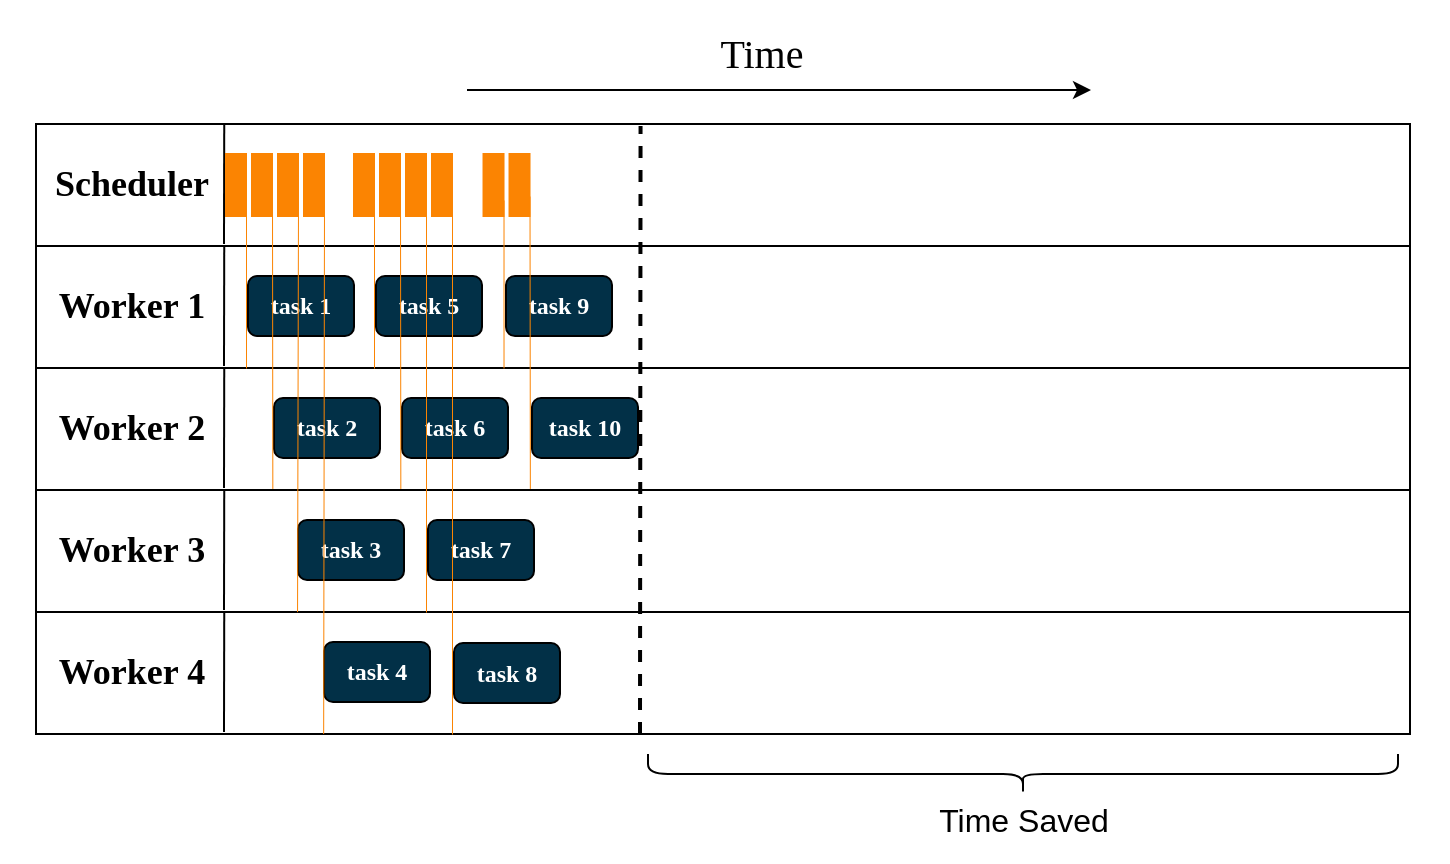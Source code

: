 <mxfile version="22.1.18" type="device">
  <diagram name="第 1 页" id="pNb9VITNDtulQl9c8-C8">
    <mxGraphModel dx="852" dy="551" grid="0" gridSize="10" guides="1" tooltips="1" connect="1" arrows="1" fold="1" page="1" pageScale="1" pageWidth="1169" pageHeight="1654" math="0" shadow="0">
      <root>
        <mxCell id="0" />
        <mxCell id="1" parent="0" />
        <mxCell id="onyKZX9Ivyj4umJPjB3q-1" value="" style="rounded=0;whiteSpace=wrap;html=1;strokeColor=none;fillColor=none;" parent="1" vertex="1">
          <mxGeometry x="114" y="119" width="724" height="431" as="geometry" />
        </mxCell>
        <mxCell id="w6jYZBwd9yEUk49h7T1w-1" value="" style="rounded=0;whiteSpace=wrap;html=1;" parent="1" vertex="1">
          <mxGeometry x="132" y="181" width="687" height="61" as="geometry" />
        </mxCell>
        <mxCell id="w6jYZBwd9yEUk49h7T1w-3" value="&lt;font style=&quot;font-size: 18px;&quot; face=&quot;Times New Roman&quot;&gt;&lt;b&gt;Scheduler&lt;/b&gt;&lt;br&gt;&lt;/font&gt;" style="text;html=1;strokeColor=none;fillColor=none;align=center;verticalAlign=middle;whiteSpace=wrap;rounded=0;" parent="1" vertex="1">
          <mxGeometry x="129" y="196" width="102" height="30" as="geometry" />
        </mxCell>
        <mxCell id="w6jYZBwd9yEUk49h7T1w-4" value="" style="endArrow=none;html=1;rounded=0;entryX=0.137;entryY=0;entryDx=0;entryDy=0;entryPerimeter=0;" parent="1" target="w6jYZBwd9yEUk49h7T1w-1" edge="1">
          <mxGeometry width="50" height="50" relative="1" as="geometry">
            <mxPoint x="226" y="241" as="sourcePoint" />
            <mxPoint x="225.003" y="182.32" as="targetPoint" />
          </mxGeometry>
        </mxCell>
        <mxCell id="w6jYZBwd9yEUk49h7T1w-15" value="" style="rounded=0;whiteSpace=wrap;html=1;" parent="1" vertex="1">
          <mxGeometry x="132" y="242" width="687" height="61" as="geometry" />
        </mxCell>
        <mxCell id="w6jYZBwd9yEUk49h7T1w-16" value="&lt;font style=&quot;font-size: 18px;&quot; face=&quot;Times New Roman&quot;&gt;&lt;b&gt;Worker 1&lt;/b&gt;&lt;br&gt;&lt;/font&gt;" style="text;html=1;strokeColor=none;fillColor=none;align=center;verticalAlign=middle;whiteSpace=wrap;rounded=0;" parent="1" vertex="1">
          <mxGeometry x="129" y="257" width="102" height="30" as="geometry" />
        </mxCell>
        <mxCell id="w6jYZBwd9yEUk49h7T1w-17" value="" style="endArrow=none;html=1;rounded=0;entryX=0.137;entryY=0;entryDx=0;entryDy=0;entryPerimeter=0;" parent="1" target="w6jYZBwd9yEUk49h7T1w-15" edge="1">
          <mxGeometry width="50" height="50" relative="1" as="geometry">
            <mxPoint x="226" y="302" as="sourcePoint" />
            <mxPoint x="225.003" y="243.32" as="targetPoint" />
          </mxGeometry>
        </mxCell>
        <mxCell id="w6jYZBwd9yEUk49h7T1w-18" value="&lt;font color=&quot;#ffffff&quot; face=&quot;Times New Roman&quot;&gt;&lt;b&gt;task 1&lt;/b&gt;&lt;/font&gt;" style="rounded=1;whiteSpace=wrap;html=1;fillColor=#023047;" parent="1" vertex="1">
          <mxGeometry x="238" y="257" width="53" height="30" as="geometry" />
        </mxCell>
        <mxCell id="w6jYZBwd9yEUk49h7T1w-19" value="&lt;font color=&quot;#ffffff&quot; face=&quot;Times New Roman&quot;&gt;&lt;b&gt;task 5&lt;/b&gt;&lt;/font&gt;" style="rounded=1;whiteSpace=wrap;html=1;fillColor=#023047;" parent="1" vertex="1">
          <mxGeometry x="302" y="257" width="53" height="30" as="geometry" />
        </mxCell>
        <mxCell id="w6jYZBwd9yEUk49h7T1w-20" value="&lt;font color=&quot;#ffffff&quot; face=&quot;Times New Roman&quot;&gt;&lt;b&gt;task 9&lt;br&gt;&lt;/b&gt;&lt;/font&gt;" style="rounded=1;whiteSpace=wrap;html=1;fillColor=#023047;" parent="1" vertex="1">
          <mxGeometry x="367" y="257" width="53" height="30" as="geometry" />
        </mxCell>
        <mxCell id="w6jYZBwd9yEUk49h7T1w-28" value="" style="rounded=0;whiteSpace=wrap;html=1;" parent="1" vertex="1">
          <mxGeometry x="132" y="303" width="687" height="61" as="geometry" />
        </mxCell>
        <mxCell id="w6jYZBwd9yEUk49h7T1w-29" value="&lt;font style=&quot;font-size: 18px;&quot; face=&quot;Times New Roman&quot;&gt;&lt;b&gt;Worker 2&lt;/b&gt;&lt;br&gt;&lt;/font&gt;" style="text;html=1;strokeColor=none;fillColor=none;align=center;verticalAlign=middle;whiteSpace=wrap;rounded=0;" parent="1" vertex="1">
          <mxGeometry x="129" y="318" width="102" height="30" as="geometry" />
        </mxCell>
        <mxCell id="w6jYZBwd9yEUk49h7T1w-30" value="" style="endArrow=none;html=1;rounded=0;entryX=0.137;entryY=0;entryDx=0;entryDy=0;entryPerimeter=0;" parent="1" target="w6jYZBwd9yEUk49h7T1w-28" edge="1">
          <mxGeometry width="50" height="50" relative="1" as="geometry">
            <mxPoint x="226" y="363" as="sourcePoint" />
            <mxPoint x="225.003" y="304.32" as="targetPoint" />
          </mxGeometry>
        </mxCell>
        <mxCell id="w6jYZBwd9yEUk49h7T1w-31" value="&lt;font color=&quot;#ffffff&quot; face=&quot;Times New Roman&quot;&gt;&lt;b&gt;task 2&lt;/b&gt;&lt;/font&gt;" style="rounded=1;whiteSpace=wrap;html=1;fillColor=#023047;" parent="1" vertex="1">
          <mxGeometry x="251" y="318" width="53" height="30" as="geometry" />
        </mxCell>
        <mxCell id="w6jYZBwd9yEUk49h7T1w-32" value="&lt;font color=&quot;#ffffff&quot; face=&quot;Times New Roman&quot;&gt;&lt;b&gt;task 6&lt;/b&gt;&lt;/font&gt;" style="rounded=1;whiteSpace=wrap;html=1;fillColor=#023047;" parent="1" vertex="1">
          <mxGeometry x="315" y="318" width="53" height="30" as="geometry" />
        </mxCell>
        <mxCell id="w6jYZBwd9yEUk49h7T1w-33" value="&lt;font color=&quot;#ffffff&quot; face=&quot;Times New Roman&quot;&gt;&lt;b&gt;task 10&lt;br&gt;&lt;/b&gt;&lt;/font&gt;" style="rounded=1;whiteSpace=wrap;html=1;fillColor=#023047;" parent="1" vertex="1">
          <mxGeometry x="380" y="318" width="53" height="30" as="geometry" />
        </mxCell>
        <mxCell id="w6jYZBwd9yEUk49h7T1w-34" value="" style="rounded=0;whiteSpace=wrap;html=1;" parent="1" vertex="1">
          <mxGeometry x="132" y="364" width="687" height="61" as="geometry" />
        </mxCell>
        <mxCell id="w6jYZBwd9yEUk49h7T1w-35" value="&lt;font style=&quot;font-size: 18px;&quot; face=&quot;Times New Roman&quot;&gt;&lt;b&gt;Worker 3&lt;/b&gt;&lt;br&gt;&lt;/font&gt;" style="text;html=1;strokeColor=none;fillColor=none;align=center;verticalAlign=middle;whiteSpace=wrap;rounded=0;" parent="1" vertex="1">
          <mxGeometry x="129" y="379" width="102" height="30" as="geometry" />
        </mxCell>
        <mxCell id="w6jYZBwd9yEUk49h7T1w-36" value="" style="endArrow=none;html=1;rounded=0;entryX=0.137;entryY=0;entryDx=0;entryDy=0;entryPerimeter=0;" parent="1" target="w6jYZBwd9yEUk49h7T1w-34" edge="1">
          <mxGeometry width="50" height="50" relative="1" as="geometry">
            <mxPoint x="226" y="424" as="sourcePoint" />
            <mxPoint x="225.003" y="365.32" as="targetPoint" />
          </mxGeometry>
        </mxCell>
        <mxCell id="w6jYZBwd9yEUk49h7T1w-37" value="&lt;font color=&quot;#ffffff&quot; face=&quot;Times New Roman&quot;&gt;&lt;b&gt;task 3&lt;/b&gt;&lt;/font&gt;" style="rounded=1;whiteSpace=wrap;html=1;fillColor=#023047;" parent="1" vertex="1">
          <mxGeometry x="263" y="379" width="53" height="30" as="geometry" />
        </mxCell>
        <mxCell id="w6jYZBwd9yEUk49h7T1w-38" value="&lt;font color=&quot;#ffffff&quot; face=&quot;Times New Roman&quot;&gt;&lt;b&gt;task 7&lt;/b&gt;&lt;/font&gt;" style="rounded=1;whiteSpace=wrap;html=1;fillColor=#023047;" parent="1" vertex="1">
          <mxGeometry x="328" y="379" width="53" height="30" as="geometry" />
        </mxCell>
        <mxCell id="w6jYZBwd9yEUk49h7T1w-40" value="" style="rounded=0;whiteSpace=wrap;html=1;" parent="1" vertex="1">
          <mxGeometry x="132" y="425" width="687" height="61" as="geometry" />
        </mxCell>
        <mxCell id="w6jYZBwd9yEUk49h7T1w-41" value="&lt;font style=&quot;font-size: 18px;&quot; face=&quot;Times New Roman&quot;&gt;&lt;b&gt;Worker 4&lt;/b&gt;&lt;br&gt;&lt;/font&gt;" style="text;html=1;strokeColor=none;fillColor=none;align=center;verticalAlign=middle;whiteSpace=wrap;rounded=0;" parent="1" vertex="1">
          <mxGeometry x="129" y="440" width="102" height="30" as="geometry" />
        </mxCell>
        <mxCell id="w6jYZBwd9yEUk49h7T1w-42" value="" style="endArrow=none;html=1;rounded=0;entryX=0.137;entryY=0;entryDx=0;entryDy=0;entryPerimeter=0;" parent="1" target="w6jYZBwd9yEUk49h7T1w-40" edge="1">
          <mxGeometry width="50" height="50" relative="1" as="geometry">
            <mxPoint x="226" y="485" as="sourcePoint" />
            <mxPoint x="225.003" y="426.32" as="targetPoint" />
          </mxGeometry>
        </mxCell>
        <mxCell id="w6jYZBwd9yEUk49h7T1w-43" value="&lt;font color=&quot;#ffffff&quot; face=&quot;Times New Roman&quot;&gt;&lt;b&gt;task 4&lt;/b&gt;&lt;/font&gt;" style="rounded=1;whiteSpace=wrap;html=1;fillColor=#023047;" parent="1" vertex="1">
          <mxGeometry x="276" y="440" width="53" height="30" as="geometry" />
        </mxCell>
        <mxCell id="w6jYZBwd9yEUk49h7T1w-44" value="&lt;font color=&quot;#ffffff&quot; face=&quot;Times New Roman&quot;&gt;&lt;b&gt;task 8&lt;/b&gt;&lt;/font&gt;" style="rounded=1;whiteSpace=wrap;html=1;fillColor=#023047;" parent="1" vertex="1">
          <mxGeometry x="341" y="440.5" width="53" height="30" as="geometry" />
        </mxCell>
        <mxCell id="w6jYZBwd9yEUk49h7T1w-46" value="" style="rounded=0;whiteSpace=wrap;html=1;fillColor=#FB8402;strokeColor=#FB8402;" parent="1" vertex="1">
          <mxGeometry x="227" y="196" width="10" height="31" as="geometry" />
        </mxCell>
        <mxCell id="w6jYZBwd9yEUk49h7T1w-52" value="" style="endArrow=none;html=1;rounded=0;strokeColor=#FB8402;strokeWidth=0.5;" parent="1" edge="1">
          <mxGeometry width="50" height="50" relative="1" as="geometry">
            <mxPoint x="237" y="303" as="sourcePoint" />
            <mxPoint x="237" y="219" as="targetPoint" />
          </mxGeometry>
        </mxCell>
        <mxCell id="w6jYZBwd9yEUk49h7T1w-53" value="" style="rounded=0;whiteSpace=wrap;html=1;fillColor=#FB8402;strokeColor=#FB8402;" parent="1" vertex="1">
          <mxGeometry x="240" y="196" width="10" height="31" as="geometry" />
        </mxCell>
        <mxCell id="w6jYZBwd9yEUk49h7T1w-54" value="" style="endArrow=none;html=1;rounded=0;strokeColor=#FB8402;strokeWidth=0.5;exitX=0.172;exitY=1.02;exitDx=0;exitDy=0;exitPerimeter=0;" parent="1" edge="1">
          <mxGeometry width="50" height="50" relative="1" as="geometry">
            <mxPoint x="250.164" y="363.22" as="sourcePoint" />
            <mxPoint x="250" y="217" as="targetPoint" />
          </mxGeometry>
        </mxCell>
        <mxCell id="w6jYZBwd9yEUk49h7T1w-55" value="" style="rounded=0;whiteSpace=wrap;html=1;fillColor=#FB8402;strokeColor=#FB8402;" parent="1" vertex="1">
          <mxGeometry x="253" y="196" width="10" height="31" as="geometry" />
        </mxCell>
        <mxCell id="w6jYZBwd9yEUk49h7T1w-56" value="" style="endArrow=none;html=1;rounded=0;strokeColor=#FB8402;strokeWidth=0.5;exitX=0.19;exitY=0.997;exitDx=0;exitDy=0;exitPerimeter=0;" parent="1" source="w6jYZBwd9yEUk49h7T1w-34" edge="1">
          <mxGeometry width="50" height="50" relative="1" as="geometry">
            <mxPoint x="263" y="303" as="sourcePoint" />
            <mxPoint x="263" y="219" as="targetPoint" />
          </mxGeometry>
        </mxCell>
        <mxCell id="w6jYZBwd9yEUk49h7T1w-57" value="" style="rounded=0;whiteSpace=wrap;html=1;fillColor=#FB8402;strokeColor=#FB8402;" parent="1" vertex="1">
          <mxGeometry x="266" y="196" width="10" height="31" as="geometry" />
        </mxCell>
        <mxCell id="w6jYZBwd9yEUk49h7T1w-58" value="" style="endArrow=none;html=1;rounded=0;strokeColor=#FB8402;strokeWidth=0.5;exitX=0.209;exitY=0.996;exitDx=0;exitDy=0;exitPerimeter=0;" parent="1" source="w6jYZBwd9yEUk49h7T1w-40" edge="1">
          <mxGeometry width="50" height="50" relative="1" as="geometry">
            <mxPoint x="276" y="303" as="sourcePoint" />
            <mxPoint x="276" y="219" as="targetPoint" />
          </mxGeometry>
        </mxCell>
        <mxCell id="w6jYZBwd9yEUk49h7T1w-59" value="" style="rounded=0;whiteSpace=wrap;html=1;fillColor=#FB8402;strokeColor=#FB8402;" parent="1" vertex="1">
          <mxGeometry x="291" y="196" width="10" height="31" as="geometry" />
        </mxCell>
        <mxCell id="w6jYZBwd9yEUk49h7T1w-60" value="" style="endArrow=none;html=1;rounded=0;strokeColor=#FB8402;strokeWidth=0.5;" parent="1" edge="1">
          <mxGeometry width="50" height="50" relative="1" as="geometry">
            <mxPoint x="301" y="303" as="sourcePoint" />
            <mxPoint x="301" y="219" as="targetPoint" />
          </mxGeometry>
        </mxCell>
        <mxCell id="w6jYZBwd9yEUk49h7T1w-61" value="" style="rounded=0;whiteSpace=wrap;html=1;fillColor=#FB8402;strokeColor=#FB8402;" parent="1" vertex="1">
          <mxGeometry x="304" y="196" width="10" height="31" as="geometry" />
        </mxCell>
        <mxCell id="w6jYZBwd9yEUk49h7T1w-62" value="" style="endArrow=none;html=1;rounded=0;strokeColor=#FB8402;strokeWidth=0.5;exitX=0.172;exitY=1.02;exitDx=0;exitDy=0;exitPerimeter=0;" parent="1" edge="1">
          <mxGeometry width="50" height="50" relative="1" as="geometry">
            <mxPoint x="314.164" y="363.22" as="sourcePoint" />
            <mxPoint x="314" y="217" as="targetPoint" />
          </mxGeometry>
        </mxCell>
        <mxCell id="w6jYZBwd9yEUk49h7T1w-63" value="" style="rounded=0;whiteSpace=wrap;html=1;fillColor=#FB8402;strokeColor=#FB8402;" parent="1" vertex="1">
          <mxGeometry x="317" y="196" width="10" height="31" as="geometry" />
        </mxCell>
        <mxCell id="w6jYZBwd9yEUk49h7T1w-64" value="" style="endArrow=none;html=1;rounded=0;strokeColor=#FB8402;strokeWidth=0.5;exitX=0.19;exitY=0.997;exitDx=0;exitDy=0;exitPerimeter=0;" parent="1" edge="1">
          <mxGeometry width="50" height="50" relative="1" as="geometry">
            <mxPoint x="327" y="425" as="sourcePoint" />
            <mxPoint x="327" y="219" as="targetPoint" />
          </mxGeometry>
        </mxCell>
        <mxCell id="w6jYZBwd9yEUk49h7T1w-65" value="" style="rounded=0;whiteSpace=wrap;html=1;fillColor=#FB8402;strokeColor=#FB8402;" parent="1" vertex="1">
          <mxGeometry x="330" y="196" width="10" height="31" as="geometry" />
        </mxCell>
        <mxCell id="w6jYZBwd9yEUk49h7T1w-66" value="" style="endArrow=none;html=1;rounded=0;strokeColor=#FB8402;strokeWidth=0.5;exitX=0.209;exitY=0.996;exitDx=0;exitDy=0;exitPerimeter=0;" parent="1" edge="1">
          <mxGeometry width="50" height="50" relative="1" as="geometry">
            <mxPoint x="340" y="486" as="sourcePoint" />
            <mxPoint x="340" y="219" as="targetPoint" />
          </mxGeometry>
        </mxCell>
        <mxCell id="w6jYZBwd9yEUk49h7T1w-67" value="" style="rounded=0;whiteSpace=wrap;html=1;fillColor=#FB8402;strokeColor=#FB8402;" parent="1" vertex="1">
          <mxGeometry x="355.76" y="196" width="10" height="31" as="geometry" />
        </mxCell>
        <mxCell id="w6jYZBwd9yEUk49h7T1w-68" value="" style="endArrow=none;html=1;rounded=0;strokeColor=#FB8402;strokeWidth=0.5;" parent="1" edge="1">
          <mxGeometry width="50" height="50" relative="1" as="geometry">
            <mxPoint x="365.76" y="303" as="sourcePoint" />
            <mxPoint x="365.76" y="219" as="targetPoint" />
          </mxGeometry>
        </mxCell>
        <mxCell id="w6jYZBwd9yEUk49h7T1w-69" value="" style="rounded=0;whiteSpace=wrap;html=1;fillColor=#FB8402;strokeColor=#FB8402;" parent="1" vertex="1">
          <mxGeometry x="368.76" y="196" width="10" height="31" as="geometry" />
        </mxCell>
        <mxCell id="w6jYZBwd9yEUk49h7T1w-70" value="" style="endArrow=none;html=1;rounded=0;strokeColor=#FB8402;strokeWidth=0.5;exitX=0.172;exitY=1.02;exitDx=0;exitDy=0;exitPerimeter=0;" parent="1" edge="1">
          <mxGeometry width="50" height="50" relative="1" as="geometry">
            <mxPoint x="378.924" y="363.22" as="sourcePoint" />
            <mxPoint x="378.76" y="217" as="targetPoint" />
          </mxGeometry>
        </mxCell>
        <mxCell id="zjhKCJipI0m-9qXYECHQ-3" value="Time" style="text;html=1;strokeColor=none;fillColor=none;align=center;verticalAlign=middle;whiteSpace=wrap;rounded=0;fontFamily=Times New Roman;fontSize=20;horizontal=1;" parent="1" vertex="1">
          <mxGeometry x="464.5" y="130" width="60" height="30" as="geometry" />
        </mxCell>
        <mxCell id="zjhKCJipI0m-9qXYECHQ-4" value="" style="endArrow=classic;html=1;rounded=0;fontSize=24;fontFamily=Times New Roman;" parent="1" edge="1">
          <mxGeometry width="50" height="50" relative="1" as="geometry">
            <mxPoint x="347.5" y="164" as="sourcePoint" />
            <mxPoint x="659.5" y="164" as="targetPoint" />
          </mxGeometry>
        </mxCell>
        <mxCell id="JzEvf-eU2CLBhEx6if7A-1" value="" style="endArrow=none;html=1;rounded=0;entryX=0.44;entryY=0.033;entryDx=0;entryDy=0;entryPerimeter=0;dashed=1;strokeWidth=2;" edge="1" parent="1">
          <mxGeometry width="50" height="50" relative="1" as="geometry">
            <mxPoint x="434" y="486" as="sourcePoint" />
            <mxPoint x="434.28" y="182.013" as="targetPoint" />
          </mxGeometry>
        </mxCell>
        <mxCell id="JzEvf-eU2CLBhEx6if7A-2" value="" style="shape=curlyBracket;whiteSpace=wrap;html=1;rounded=1;labelPosition=left;verticalLabelPosition=middle;align=right;verticalAlign=middle;direction=north;" vertex="1" parent="1">
          <mxGeometry x="438" y="496" width="375" height="20" as="geometry" />
        </mxCell>
        <mxCell id="JzEvf-eU2CLBhEx6if7A-3" value="&lt;font style=&quot;font-size: 16px;&quot;&gt;Time Saved&lt;/font&gt;" style="text;html=1;strokeColor=none;fillColor=none;align=center;verticalAlign=middle;whiteSpace=wrap;rounded=0;" vertex="1" parent="1">
          <mxGeometry x="552.5" y="514" width="146" height="30" as="geometry" />
        </mxCell>
      </root>
    </mxGraphModel>
  </diagram>
</mxfile>
